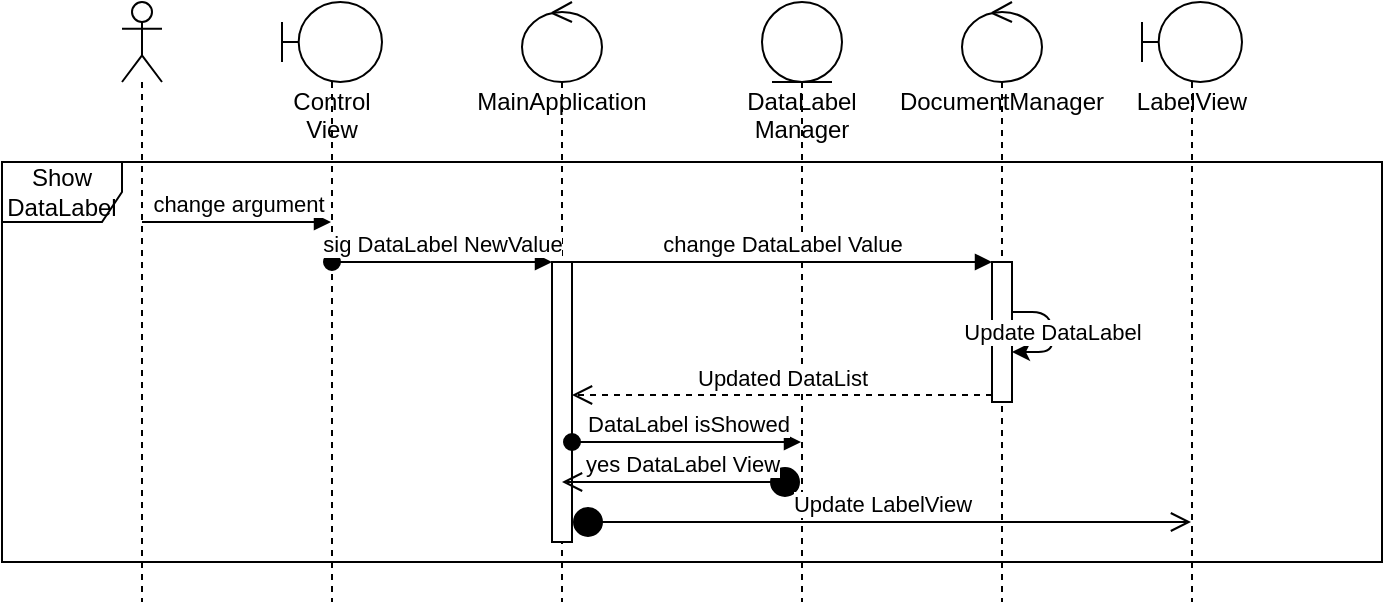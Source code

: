 <mxfile>
    <diagram id="TKDJSDnixXdY6e3vda2z" name="第 1 页">
        <mxGraphModel dx="770" dy="759" grid="1" gridSize="10" guides="1" tooltips="1" connect="1" arrows="1" fold="1" page="1" pageScale="1" pageWidth="827" pageHeight="1169" math="0" shadow="0">
            <root>
                <mxCell id="0"/>
                <mxCell id="1" parent="0"/>
                <mxCell id="2" value="Show DataLabel" style="shape=umlFrame;whiteSpace=wrap;html=1;" vertex="1" parent="1">
                    <mxGeometry x="100" y="260" width="690" height="200" as="geometry"/>
                </mxCell>
                <mxCell id="3" value="Control View" style="shape=umlLifeline;participant=umlBoundary;perimeter=lifelinePerimeter;whiteSpace=wrap;html=1;container=1;collapsible=0;recursiveResize=0;verticalAlign=top;spacingTop=36;outlineConnect=0;" vertex="1" parent="1">
                    <mxGeometry x="240" y="180" width="50" height="300" as="geometry"/>
                </mxCell>
                <mxCell id="4" value="DocumentManager" style="shape=umlLifeline;participant=umlControl;perimeter=lifelinePerimeter;whiteSpace=wrap;html=1;container=1;collapsible=0;recursiveResize=0;verticalAlign=top;spacingTop=36;outlineConnect=0;" vertex="1" parent="1">
                    <mxGeometry x="580" y="180" width="40" height="300" as="geometry"/>
                </mxCell>
                <mxCell id="14" value="" style="html=1;points=[];perimeter=orthogonalPerimeter;" vertex="1" parent="4">
                    <mxGeometry x="15" y="130" width="10" height="70" as="geometry"/>
                </mxCell>
                <mxCell id="15" value="Update DataLabel" style="edgeStyle=none;html=1;" edge="1" parent="4" source="14" target="14">
                    <mxGeometry relative="1" as="geometry"/>
                </mxCell>
                <mxCell id="5" value="" style="shape=umlLifeline;participant=umlActor;perimeter=lifelinePerimeter;whiteSpace=wrap;html=1;container=1;collapsible=0;recursiveResize=0;verticalAlign=top;spacingTop=36;outlineConnect=0;" vertex="1" parent="1">
                    <mxGeometry x="160" y="180" width="20" height="300" as="geometry"/>
                </mxCell>
                <mxCell id="6" value="change argument" style="html=1;verticalAlign=bottom;endArrow=block;" edge="1" parent="1" source="5" target="3">
                    <mxGeometry x="0.011" width="80" relative="1" as="geometry">
                        <mxPoint x="180" y="290" as="sourcePoint"/>
                        <mxPoint x="260" y="290" as="targetPoint"/>
                        <Array as="points">
                            <mxPoint x="230" y="290"/>
                        </Array>
                        <mxPoint as="offset"/>
                    </mxGeometry>
                </mxCell>
                <mxCell id="7" value="MainApplication" style="shape=umlLifeline;participant=umlControl;perimeter=lifelinePerimeter;whiteSpace=wrap;html=1;container=1;collapsible=0;recursiveResize=0;verticalAlign=top;spacingTop=36;outlineConnect=0;" vertex="1" parent="1">
                    <mxGeometry x="360" y="180" width="40" height="300" as="geometry"/>
                </mxCell>
                <mxCell id="8" value="" style="html=1;points=[];perimeter=orthogonalPerimeter;" vertex="1" parent="7">
                    <mxGeometry x="15" y="130" width="10" height="140" as="geometry"/>
                </mxCell>
                <mxCell id="9" value="sig DataLabel NewValue" style="html=1;verticalAlign=bottom;startArrow=oval;endArrow=block;startSize=8;" edge="1" parent="1" source="3" target="8">
                    <mxGeometry x="-0.004" relative="1" as="geometry">
                        <mxPoint x="315" y="300" as="sourcePoint"/>
                        <Array as="points">
                            <mxPoint x="320" y="310"/>
                            <mxPoint x="350" y="310"/>
                        </Array>
                        <mxPoint as="offset"/>
                    </mxGeometry>
                </mxCell>
                <mxCell id="10" value="DataLabel Manager" style="shape=umlLifeline;participant=umlEntity;perimeter=lifelinePerimeter;whiteSpace=wrap;html=1;container=1;collapsible=0;recursiveResize=0;verticalAlign=top;spacingTop=36;outlineConnect=0;" vertex="1" parent="1">
                    <mxGeometry x="480" y="180" width="40" height="300" as="geometry"/>
                </mxCell>
                <mxCell id="11" value="change DataLabel Value" style="html=1;verticalAlign=bottom;endArrow=block;entryX=0;entryY=0;" edge="1" parent="1" target="14" source="8">
                    <mxGeometry relative="1" as="geometry">
                        <mxPoint x="380" y="300" as="sourcePoint"/>
                        <mxPoint as="offset"/>
                    </mxGeometry>
                </mxCell>
                <mxCell id="12" value="Updated DataList" style="html=1;verticalAlign=bottom;endArrow=open;dashed=1;endSize=8;exitX=0;exitY=0.95;" edge="1" parent="1" source="14" target="8">
                    <mxGeometry relative="1" as="geometry">
                        <mxPoint x="380" y="350" as="targetPoint"/>
                        <mxPoint as="offset"/>
                    </mxGeometry>
                </mxCell>
                <mxCell id="13" value="LabelView" style="shape=umlLifeline;participant=umlBoundary;perimeter=lifelinePerimeter;whiteSpace=wrap;html=1;container=1;collapsible=0;recursiveResize=0;verticalAlign=top;spacingTop=36;outlineConnect=0;" vertex="1" parent="1">
                    <mxGeometry x="670" y="180" width="50" height="300" as="geometry"/>
                </mxCell>
                <mxCell id="16" value="DataLabel isShowed" style="html=1;verticalAlign=bottom;startArrow=oval;startFill=1;endArrow=block;startSize=8;" edge="1" parent="1" source="8" target="10">
                    <mxGeometry x="0.004" width="60" relative="1" as="geometry">
                        <mxPoint x="380" y="410" as="sourcePoint"/>
                        <mxPoint x="440" y="370" as="targetPoint"/>
                        <Array as="points">
                            <mxPoint x="410" y="400"/>
                            <mxPoint x="480" y="400"/>
                        </Array>
                        <mxPoint as="offset"/>
                    </mxGeometry>
                </mxCell>
                <mxCell id="18" value="yes DataLabel View" style="html=1;verticalAlign=bottom;startArrow=circle;startFill=1;endArrow=open;startSize=6;endSize=8;" edge="1" parent="1" source="10" target="7">
                    <mxGeometry width="80" relative="1" as="geometry">
                        <mxPoint x="600" y="430" as="sourcePoint"/>
                        <mxPoint x="520" y="430" as="targetPoint"/>
                        <Array as="points">
                            <mxPoint x="450" y="420"/>
                        </Array>
                        <mxPoint as="offset"/>
                    </mxGeometry>
                </mxCell>
                <mxCell id="19" value="Update LabelView" style="html=1;verticalAlign=bottom;startArrow=circle;startFill=1;endArrow=open;startSize=6;endSize=8;" edge="1" parent="1" source="8" target="13">
                    <mxGeometry width="80" relative="1" as="geometry">
                        <mxPoint x="400" y="440" as="sourcePoint"/>
                        <mxPoint x="480" y="440" as="targetPoint"/>
                        <Array as="points">
                            <mxPoint x="610" y="440"/>
                        </Array>
                    </mxGeometry>
                </mxCell>
            </root>
        </mxGraphModel>
    </diagram>
</mxfile>
